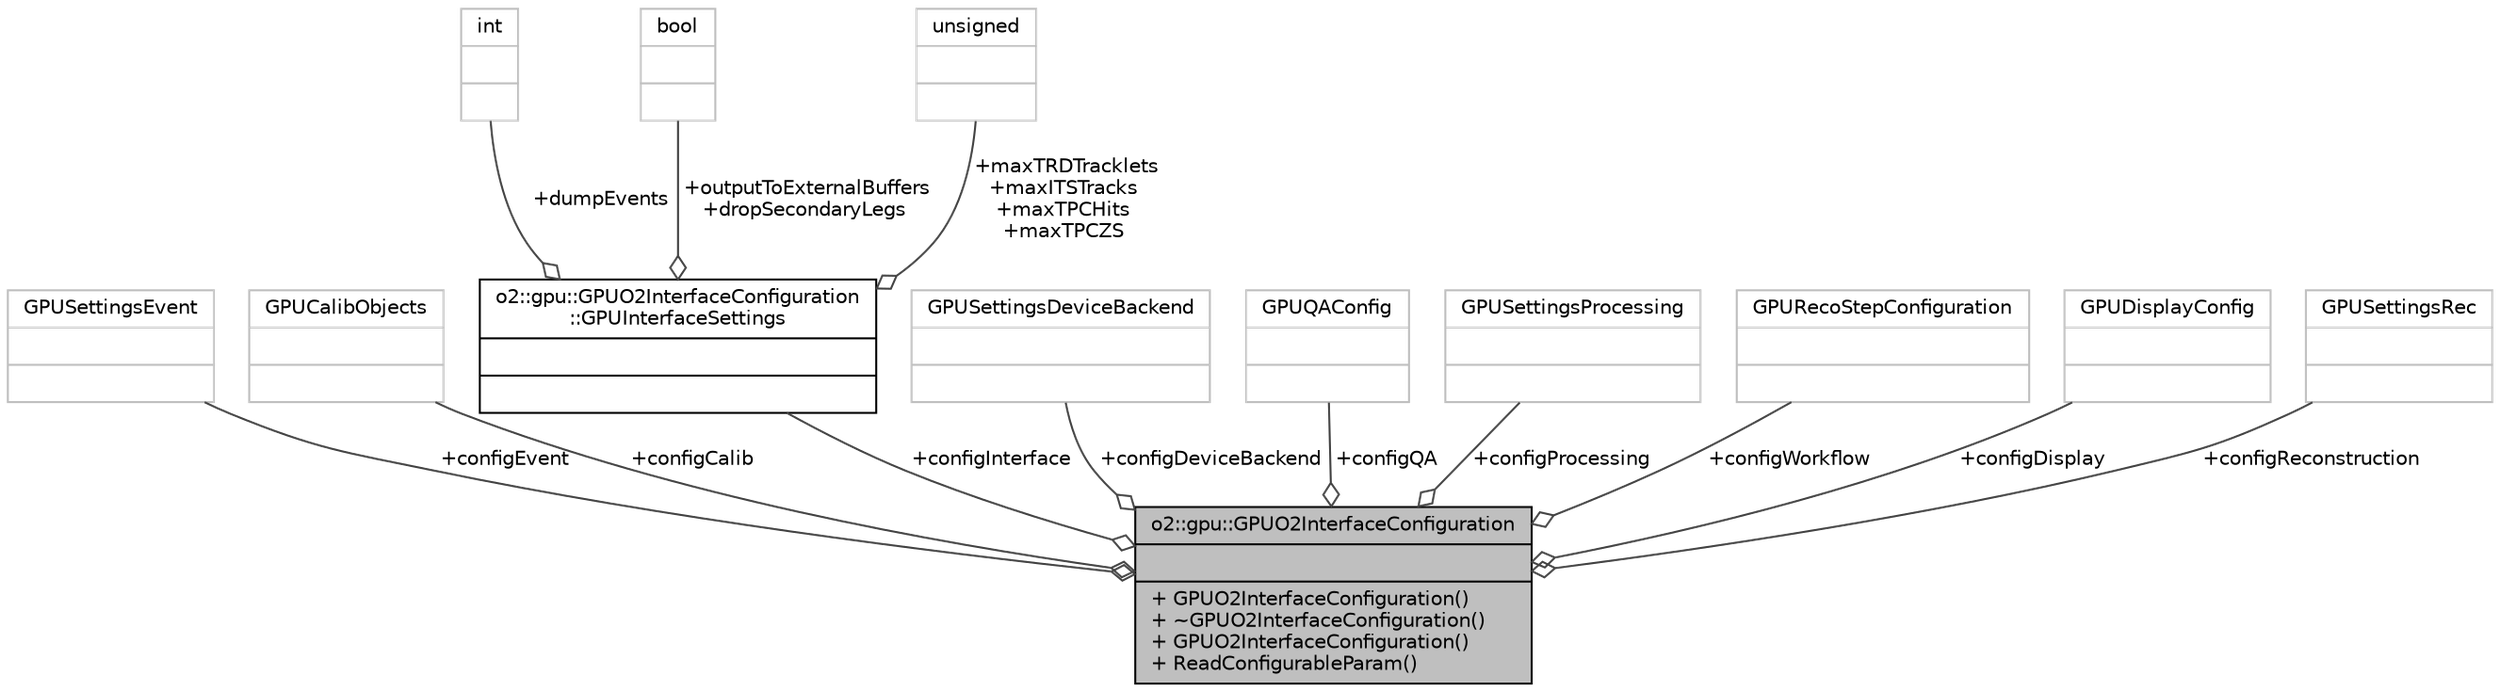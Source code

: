 digraph "o2::gpu::GPUO2InterfaceConfiguration"
{
 // INTERACTIVE_SVG=YES
  bgcolor="transparent";
  edge [fontname="Helvetica",fontsize="10",labelfontname="Helvetica",labelfontsize="10"];
  node [fontname="Helvetica",fontsize="10",shape=record];
  Node1 [label="{o2::gpu::GPUO2InterfaceConfiguration\n||+ GPUO2InterfaceConfiguration()\l+ ~GPUO2InterfaceConfiguration()\l+ GPUO2InterfaceConfiguration()\l+ ReadConfigurableParam()\l}",height=0.2,width=0.4,color="black", fillcolor="grey75", style="filled", fontcolor="black"];
  Node2 -> Node1 [color="grey25",fontsize="10",style="solid",label=" +configEvent" ,arrowhead="odiamond",fontname="Helvetica"];
  Node2 [label="{GPUSettingsEvent\n||}",height=0.2,width=0.4,color="grey75"];
  Node3 -> Node1 [color="grey25",fontsize="10",style="solid",label=" +configCalib" ,arrowhead="odiamond",fontname="Helvetica"];
  Node3 [label="{GPUCalibObjects\n||}",height=0.2,width=0.4,color="grey75"];
  Node4 -> Node1 [color="grey25",fontsize="10",style="solid",label=" +configInterface" ,arrowhead="odiamond",fontname="Helvetica"];
  Node4 [label="{o2::gpu::GPUO2InterfaceConfiguration\l::GPUInterfaceSettings\n||}",height=0.2,width=0.4,color="black",URL="$d4/ddb/structo2_1_1gpu_1_1GPUO2InterfaceConfiguration_1_1GPUInterfaceSettings.html"];
  Node5 -> Node4 [color="grey25",fontsize="10",style="solid",label=" +dumpEvents" ,arrowhead="odiamond",fontname="Helvetica"];
  Node5 [label="{int\n||}",height=0.2,width=0.4,color="grey75"];
  Node6 -> Node4 [color="grey25",fontsize="10",style="solid",label=" +outputToExternalBuffers\n+dropSecondaryLegs" ,arrowhead="odiamond",fontname="Helvetica"];
  Node6 [label="{bool\n||}",height=0.2,width=0.4,color="grey75"];
  Node7 -> Node4 [color="grey25",fontsize="10",style="solid",label=" +maxTRDTracklets\n+maxITSTracks\n+maxTPCHits\n+maxTPCZS" ,arrowhead="odiamond",fontname="Helvetica"];
  Node7 [label="{unsigned\n||}",height=0.2,width=0.4,color="grey75"];
  Node8 -> Node1 [color="grey25",fontsize="10",style="solid",label=" +configDeviceBackend" ,arrowhead="odiamond",fontname="Helvetica"];
  Node8 [label="{GPUSettingsDeviceBackend\n||}",height=0.2,width=0.4,color="grey75"];
  Node9 -> Node1 [color="grey25",fontsize="10",style="solid",label=" +configQA" ,arrowhead="odiamond",fontname="Helvetica"];
  Node9 [label="{GPUQAConfig\n||}",height=0.2,width=0.4,color="grey75"];
  Node10 -> Node1 [color="grey25",fontsize="10",style="solid",label=" +configProcessing" ,arrowhead="odiamond",fontname="Helvetica"];
  Node10 [label="{GPUSettingsProcessing\n||}",height=0.2,width=0.4,color="grey75"];
  Node11 -> Node1 [color="grey25",fontsize="10",style="solid",label=" +configWorkflow" ,arrowhead="odiamond",fontname="Helvetica"];
  Node11 [label="{GPURecoStepConfiguration\n||}",height=0.2,width=0.4,color="grey75"];
  Node12 -> Node1 [color="grey25",fontsize="10",style="solid",label=" +configDisplay" ,arrowhead="odiamond",fontname="Helvetica"];
  Node12 [label="{GPUDisplayConfig\n||}",height=0.2,width=0.4,color="grey75"];
  Node13 -> Node1 [color="grey25",fontsize="10",style="solid",label=" +configReconstruction" ,arrowhead="odiamond",fontname="Helvetica"];
  Node13 [label="{GPUSettingsRec\n||}",height=0.2,width=0.4,color="grey75"];
}
